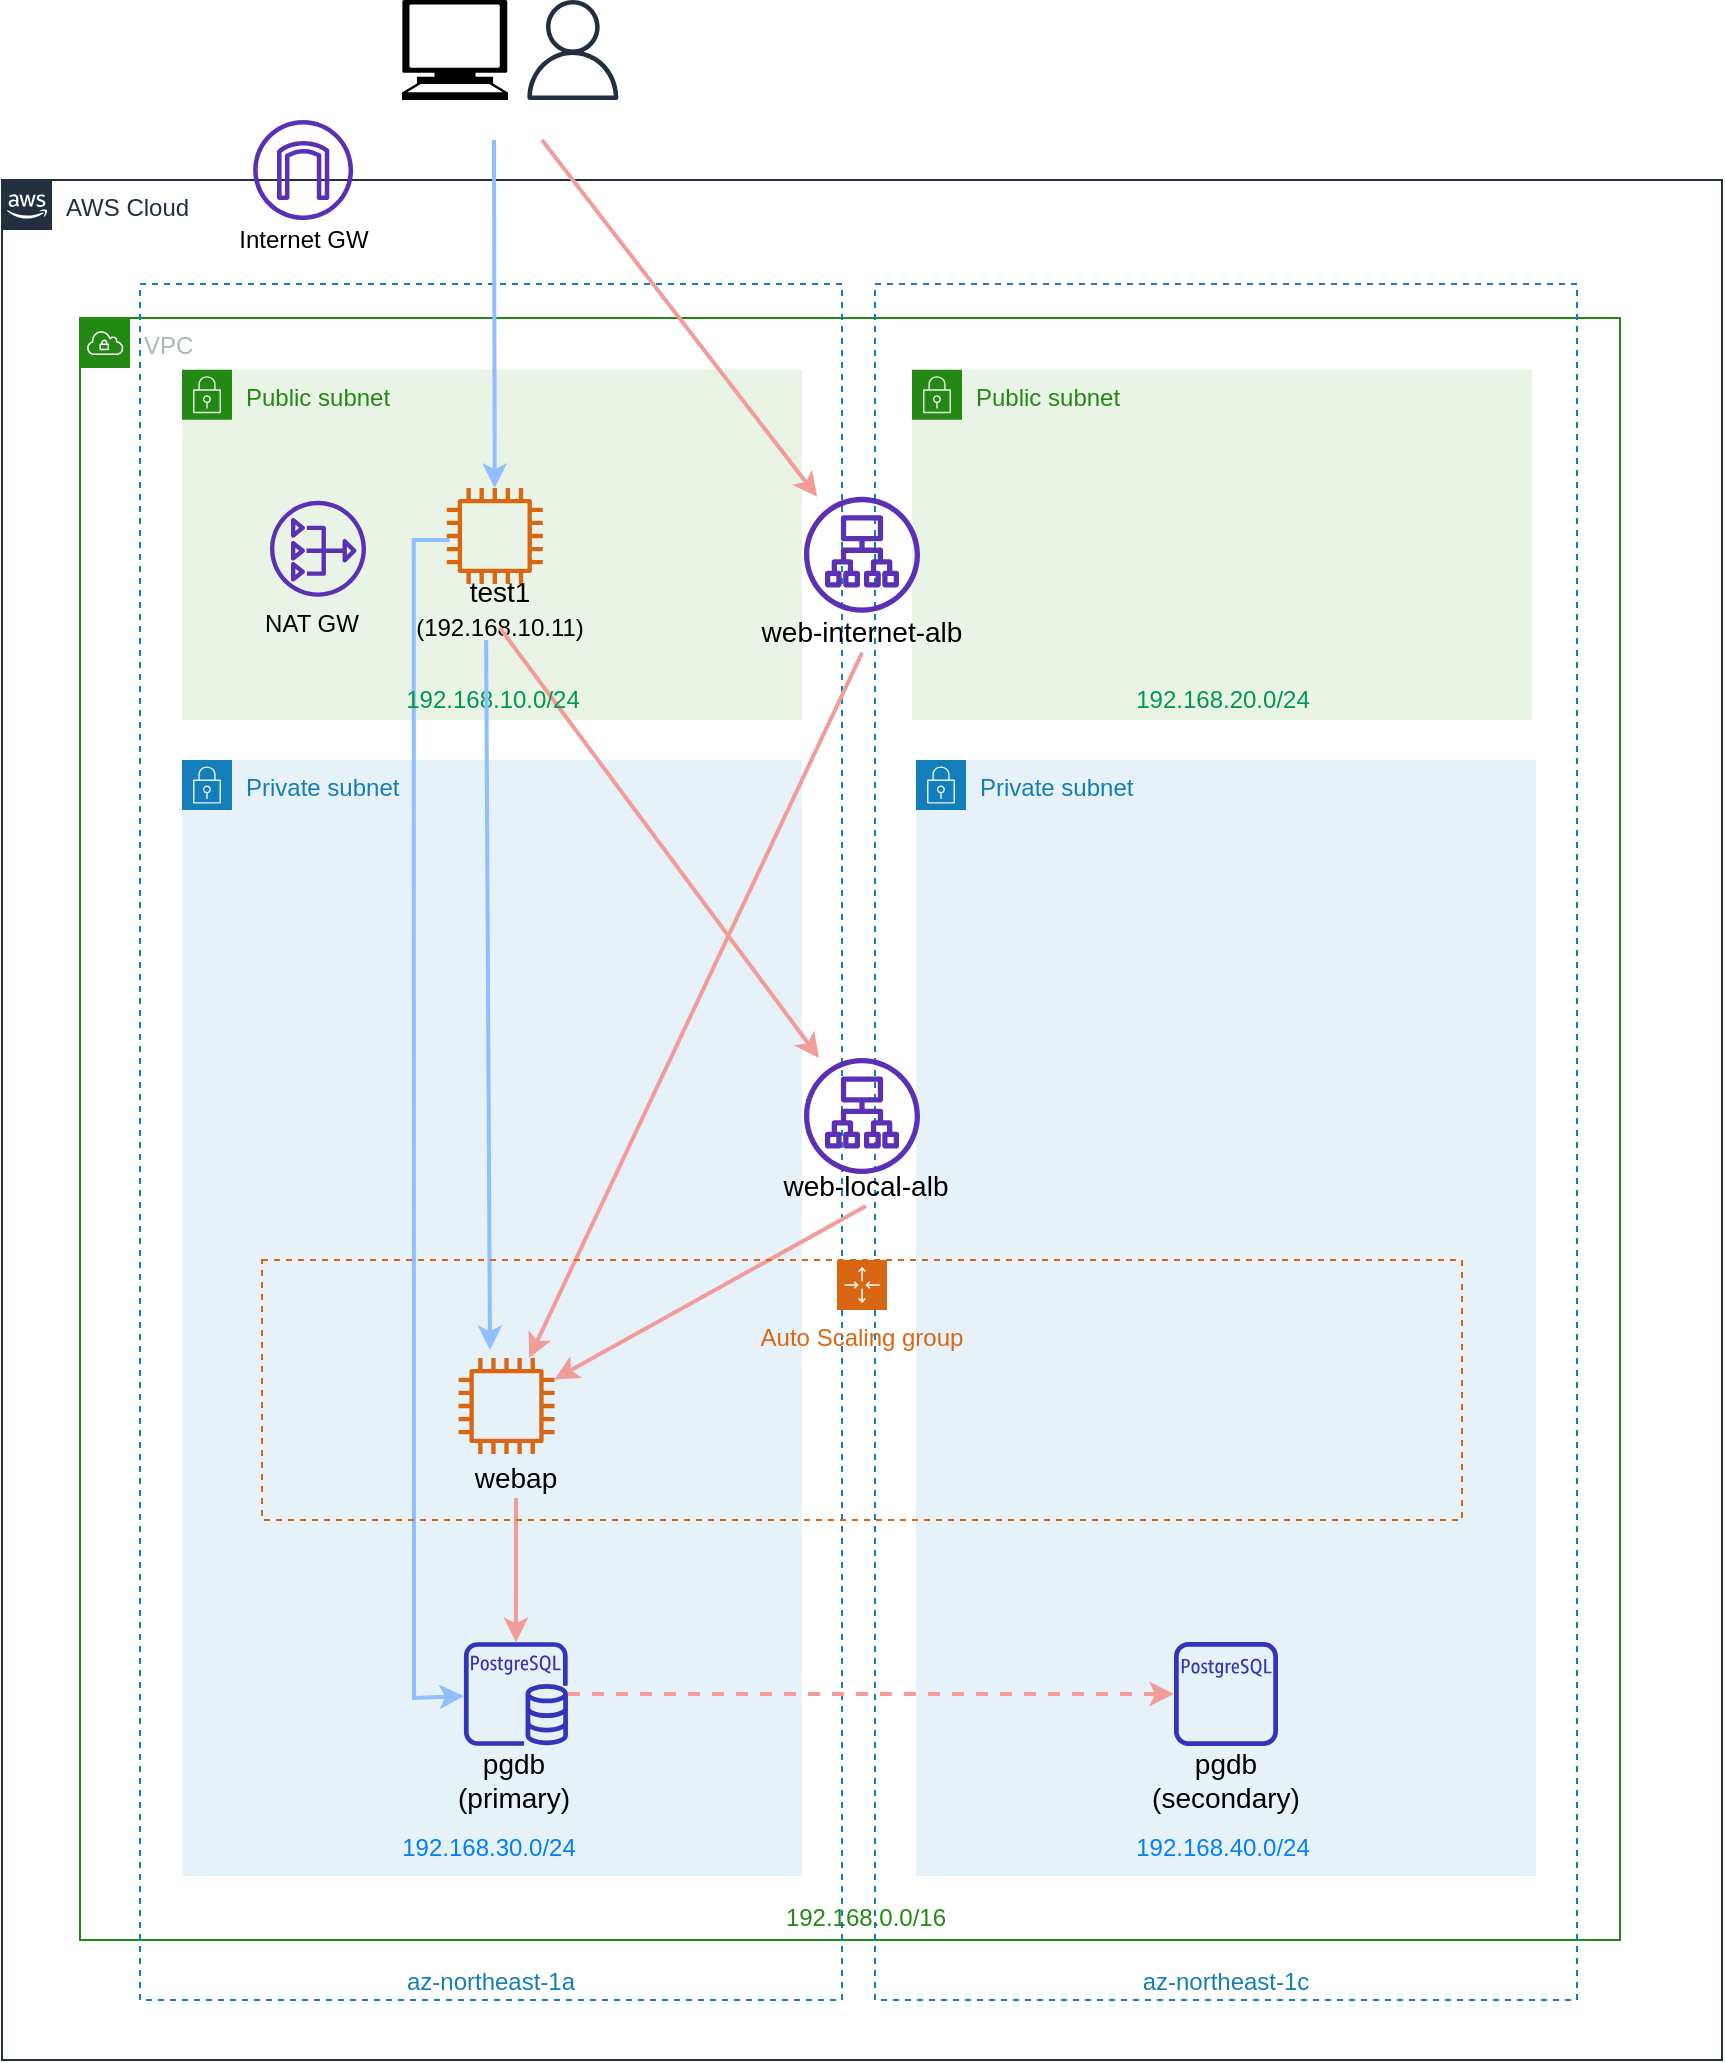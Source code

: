 <mxfile version="12.4.2" type="device" pages="3"><diagram id="54BqALLU7wodp8FNLnc1" name="AWS構成"><mxGraphModel dx="1422" dy="822" grid="1" gridSize="10" guides="1" tooltips="1" connect="1" arrows="1" fold="1" page="1" pageScale="1" pageWidth="827" pageHeight="1169" math="0" shadow="0"><root><mxCell id="0"/><mxCell id="1" parent="0"/><mxCell id="XWz4x8RmFDo-6VmKHoPU-6" value="Public subnet" style="points=[[0,0],[0.25,0],[0.5,0],[0.75,0],[1,0],[1,0.25],[1,0.5],[1,0.75],[1,1],[0.75,1],[0.5,1],[0.25,1],[0,1],[0,0.75],[0,0.5],[0,0.25]];outlineConnect=0;gradientColor=none;html=1;whiteSpace=wrap;fontSize=12;fontStyle=0;shape=mxgraph.aws4.group;grIcon=mxgraph.aws4.group_security_group;grStroke=0;strokeColor=#248814;fillColor=#E9F3E6;verticalAlign=top;align=left;spacingLeft=30;fontColor=#248814;dashed=0;" vertex="1" parent="1"><mxGeometry x="555" y="294.86" width="310" height="175.14" as="geometry"/></mxCell><mxCell id="EiOpMxR-uVtinpsSjzxG-1" value="AWS Cloud" style="points=[[0,0],[0.25,0],[0.5,0],[0.75,0],[1,0],[1,0.25],[1,0.5],[1,0.75],[1,1],[0.75,1],[0.5,1],[0.25,1],[0,1],[0,0.75],[0,0.5],[0,0.25]];outlineConnect=0;gradientColor=none;html=1;whiteSpace=wrap;fontSize=12;fontStyle=0;shape=mxgraph.aws4.group;grIcon=mxgraph.aws4.group_aws_cloud_alt;strokeColor=#232F3E;fillColor=none;verticalAlign=top;align=left;spacingLeft=30;fontColor=#232F3E;dashed=0;" parent="1" vertex="1"><mxGeometry x="100" y="200" width="860" height="940" as="geometry"/></mxCell><mxCell id="EiOpMxR-uVtinpsSjzxG-3" value="VPC" style="points=[[0,0],[0.25,0],[0.5,0],[0.75,0],[1,0],[1,0.25],[1,0.5],[1,0.75],[1,1],[0.75,1],[0.5,1],[0.25,1],[0,1],[0,0.75],[0,0.5],[0,0.25]];outlineConnect=0;gradientColor=none;html=1;whiteSpace=wrap;fontSize=12;fontStyle=0;shape=mxgraph.aws4.group;grIcon=mxgraph.aws4.group_vpc;strokeColor=#248814;fillColor=none;verticalAlign=top;align=left;spacingLeft=30;fontColor=#AAB7B8;dashed=0;" parent="1" vertex="1"><mxGeometry x="139" y="269" width="770" height="811" as="geometry"/></mxCell><mxCell id="LlpVSZ4aEj_mOv94WtYo-35" value="az-northeast-1a" style="fillColor=none;strokeColor=#147EBA;dashed=1;verticalAlign=bottom;fontStyle=0;fontColor=#147EBA;" parent="1" vertex="1"><mxGeometry x="169" y="252" width="351" height="858" as="geometry"/></mxCell><mxCell id="XWz4x8RmFDo-6VmKHoPU-1" value="Public subnet" style="points=[[0,0],[0.25,0],[0.5,0],[0.75,0],[1,0],[1,0.25],[1,0.5],[1,0.75],[1,1],[0.75,1],[0.5,1],[0.25,1],[0,1],[0,0.75],[0,0.5],[0,0.25]];outlineConnect=0;gradientColor=none;html=1;whiteSpace=wrap;fontSize=12;fontStyle=0;shape=mxgraph.aws4.group;grIcon=mxgraph.aws4.group_security_group;grStroke=0;strokeColor=#248814;fillColor=#E9F3E6;verticalAlign=top;align=left;spacingLeft=30;fontColor=#248814;dashed=0;" vertex="1" parent="1"><mxGeometry x="190" y="294.86" width="310" height="175.14" as="geometry"/></mxCell><mxCell id="SYQwcQnqlK3rg2wisozh-1" value="Private subnet" style="points=[[0,0],[0.25,0],[0.5,0],[0.75,0],[1,0],[1,0.25],[1,0.5],[1,0.75],[1,1],[0.75,1],[0.5,1],[0.25,1],[0,1],[0,0.75],[0,0.5],[0,0.25]];outlineConnect=0;gradientColor=none;html=1;whiteSpace=wrap;fontSize=12;fontStyle=0;shape=mxgraph.aws4.group;grIcon=mxgraph.aws4.group_security_group;grStroke=0;strokeColor=#147EBA;fillColor=#E6F2F8;verticalAlign=top;align=left;spacingLeft=30;fontColor=#147EBA;dashed=0;" parent="1" vertex="1"><mxGeometry x="190" y="490" width="310" height="558" as="geometry"/></mxCell><mxCell id="J_0N16CIMDYGKfGDAsq_-1" value="Private subnet" style="points=[[0,0],[0.25,0],[0.5,0],[0.75,0],[1,0],[1,0.25],[1,0.5],[1,0.75],[1,1],[0.75,1],[0.5,1],[0.25,1],[0,1],[0,0.75],[0,0.5],[0,0.25]];outlineConnect=0;gradientColor=none;html=1;whiteSpace=wrap;fontSize=12;fontStyle=0;shape=mxgraph.aws4.group;grIcon=mxgraph.aws4.group_security_group;grStroke=0;strokeColor=#147EBA;fillColor=#E6F2F8;verticalAlign=top;align=left;spacingLeft=30;fontColor=#147EBA;dashed=0;" vertex="1" parent="1"><mxGeometry x="557" y="490" width="310" height="558" as="geometry"/></mxCell><mxCell id="J_0N16CIMDYGKfGDAsq_-3" value="az-northeast-1c" style="fillColor=none;strokeColor=#147EBA;dashed=1;verticalAlign=bottom;fontStyle=0;fontColor=#147EBA;" vertex="1" parent="1"><mxGeometry x="536.5" y="252" width="351" height="858" as="geometry"/></mxCell><mxCell id="J_0N16CIMDYGKfGDAsq_-2" value="192.168.40.0/24" style="text;html=1;strokeColor=none;fillColor=none;align=center;verticalAlign=middle;whiteSpace=wrap;rounded=0;fontColor=#007FFF;" vertex="1" parent="1"><mxGeometry x="642.576" y="1023.655" width="134.851" height="20.345" as="geometry"/></mxCell><mxCell id="EiOpMxR-uVtinpsSjzxG-20" value="192.168.0.0/16" style="text;html=1;strokeColor=none;fillColor=none;align=center;verticalAlign=middle;whiteSpace=wrap;rounded=0;fontColor=#248814;" parent="1" vertex="1"><mxGeometry x="386.974" y="1058.779" width="290.051" height="21.224" as="geometry"/></mxCell><mxCell id="LlpVSZ4aEj_mOv94WtYo-43" value="" style="group" parent="1" vertex="1" connectable="0"><mxGeometry x="264.15" y="538" width="112" height="72" as="geometry"/></mxCell><mxCell id="LlpVSZ4aEj_mOv94WtYo-21" value="" style="group" parent="LlpVSZ4aEj_mOv94WtYo-43" vertex="1" connectable="0"><mxGeometry width="112" height="72" as="geometry"/></mxCell><mxCell id="LlpVSZ4aEj_mOv94WtYo-42" value="" style="group" parent="LlpVSZ4aEj_mOv94WtYo-21" vertex="1" connectable="0"><mxGeometry width="80" height="72" as="geometry"/></mxCell><mxCell id="LlpVSZ4aEj_mOv94WtYo-26" value="" style="group" parent="1" vertex="1" connectable="0"><mxGeometry x="305.87" y="789" width="112" height="89" as="geometry"/></mxCell><mxCell id="LlpVSZ4aEj_mOv94WtYo-27" value="" style="outlineConnect=0;fontColor=#232F3E;gradientColor=none;fillColor=#D86613;strokeColor=none;dashed=0;verticalLabelPosition=bottom;verticalAlign=top;align=center;html=1;fontSize=12;fontStyle=0;aspect=fixed;pointerEvents=1;shape=mxgraph.aws4.instance2;" parent="LlpVSZ4aEj_mOv94WtYo-26" vertex="1"><mxGeometry x="22.4" width="48" height="48" as="geometry"/></mxCell><mxCell id="LlpVSZ4aEj_mOv94WtYo-28" value="webap" style="text;html=1;strokeColor=none;fillColor=none;align=center;verticalAlign=middle;whiteSpace=wrap;rounded=0;fontSize=14;" parent="1" vertex="1"><mxGeometry x="301" y="839" width="112" height="20" as="geometry"/></mxCell><mxCell id="K87KRnUCHKKksTv24O63-8" value="192.168.30.0/24" style="text;html=1;strokeColor=none;fillColor=none;align=center;verticalAlign=middle;whiteSpace=wrap;rounded=0;fontColor=#007FFF;" parent="1" vertex="1"><mxGeometry x="275.576" y="1023.655" width="134.851" height="20.345" as="geometry"/></mxCell><mxCell id="K87KRnUCHKKksTv24O63-10" value="" style="group" parent="1" vertex="1" connectable="0"><mxGeometry x="300.0" y="354" width="112" height="72" as="geometry"/></mxCell><mxCell id="K87KRnUCHKKksTv24O63-11" value="" style="outlineConnect=0;fontColor=#232F3E;gradientColor=none;fillColor=#D86613;strokeColor=none;dashed=0;verticalLabelPosition=bottom;verticalAlign=top;align=center;html=1;fontSize=12;fontStyle=0;aspect=fixed;pointerEvents=1;shape=mxgraph.aws4.instance2;" parent="K87KRnUCHKKksTv24O63-10" vertex="1"><mxGeometry x="22.4" width="48" height="48" as="geometry"/></mxCell><mxCell id="K87KRnUCHKKksTv24O63-12" value="test1&lt;br&gt;&lt;font style=&quot;font-size: 12px&quot;&gt;(192.168.10.11)&lt;/font&gt;" style="text;html=1;strokeColor=none;fillColor=none;align=center;verticalAlign=middle;whiteSpace=wrap;rounded=0;fontSize=14;" parent="1" vertex="1"><mxGeometry x="293" y="404" width="112" height="20" as="geometry"/></mxCell><mxCell id="K87KRnUCHKKksTv24O63-21" value="" style="outlineConnect=0;fontColor=#232F3E;gradientColor=none;fillColor=#232F3E;strokeColor=none;dashed=0;verticalLabelPosition=bottom;verticalAlign=top;align=center;html=1;fontSize=12;fontStyle=0;aspect=fixed;pointerEvents=1;shape=mxgraph.aws4.user;" parent="1" vertex="1"><mxGeometry x="360.43" y="110" width="50" height="50" as="geometry"/></mxCell><mxCell id="SYQwcQnqlK3rg2wisozh-2" value="" style="outlineConnect=0;fontColor=#232F3E;gradientColor=none;fillColor=#5A30B5;strokeColor=none;dashed=0;verticalLabelPosition=bottom;verticalAlign=top;align=center;html=1;fontSize=12;fontStyle=0;aspect=fixed;pointerEvents=1;shape=mxgraph.aws4.nat_gateway;" parent="1" vertex="1"><mxGeometry x="234" y="360.43" width="48" height="48" as="geometry"/></mxCell><mxCell id="SYQwcQnqlK3rg2wisozh-3" value="NAT GW" style="text;html=1;strokeColor=none;fillColor=none;align=center;verticalAlign=middle;whiteSpace=wrap;rounded=0;" parent="1" vertex="1"><mxGeometry x="215" y="412.43" width="80" height="20" as="geometry"/></mxCell><mxCell id="SYQwcQnqlK3rg2wisozh-4" value="" style="outlineConnect=0;fontColor=#232F3E;gradientColor=none;fillColor=#5A30B5;strokeColor=none;dashed=0;verticalLabelPosition=bottom;verticalAlign=top;align=center;fontSize=12;fontStyle=0;aspect=fixed;pointerEvents=1;shape=mxgraph.aws4.internet_gateway;" parent="1" vertex="1"><mxGeometry x="225.58" y="170" width="50" height="50" as="geometry"/></mxCell><mxCell id="J_0N16CIMDYGKfGDAsq_-4" value="Internet GW" style="text;html=1;strokeColor=none;fillColor=none;align=center;verticalAlign=middle;whiteSpace=wrap;rounded=0;" vertex="1" parent="1"><mxGeometry x="210.58" y="220" width="80" height="20" as="geometry"/></mxCell><mxCell id="J_0N16CIMDYGKfGDAsq_-5" value="" style="outlineConnect=0;fontColor=#232F3E;gradientColor=none;fillColor=#5A30B5;strokeColor=none;dashed=0;verticalLabelPosition=bottom;verticalAlign=top;align=center;html=1;fontSize=12;fontStyle=0;aspect=fixed;pointerEvents=1;shape=mxgraph.aws4.application_load_balancer;" vertex="1" parent="1"><mxGeometry x="501" y="639" width="58" height="58" as="geometry"/></mxCell><mxCell id="J_0N16CIMDYGKfGDAsq_-6" value="web-local-alb" style="text;html=1;strokeColor=none;fillColor=none;align=center;verticalAlign=middle;whiteSpace=wrap;rounded=0;strokeWidth=2;fontSize=14;" vertex="1" parent="1"><mxGeometry x="476" y="693" width="112" height="20" as="geometry"/></mxCell><mxCell id="J_0N16CIMDYGKfGDAsq_-7" value="" style="outlineConnect=0;fontColor=#232F3E;gradientColor=none;fillColor=#3334B9;strokeColor=none;dashed=0;verticalLabelPosition=bottom;verticalAlign=top;align=center;html=1;fontSize=12;fontStyle=0;aspect=fixed;pointerEvents=1;shape=mxgraph.aws4.rds_postgresql_instance;" vertex="1" parent="1"><mxGeometry x="330.97" y="931" width="52" height="52" as="geometry"/></mxCell><mxCell id="J_0N16CIMDYGKfGDAsq_-8" value="pgdb&lt;br&gt;(primary)" style="text;html=1;strokeColor=none;fillColor=none;align=center;verticalAlign=middle;whiteSpace=wrap;rounded=0;fontSize=14;" vertex="1" parent="1"><mxGeometry x="300" y="990" width="112" height="20" as="geometry"/></mxCell><mxCell id="J_0N16CIMDYGKfGDAsq_-9" value="" style="outlineConnect=0;fontColor=#232F3E;gradientColor=none;fillColor=#3334B9;strokeColor=none;dashed=0;verticalLabelPosition=bottom;verticalAlign=top;align=center;html=1;fontSize=12;fontStyle=0;aspect=fixed;pointerEvents=1;shape=mxgraph.aws4.rds_postgresql_instance_alt;" vertex="1" parent="1"><mxGeometry x="686" y="931" width="52" height="52" as="geometry"/></mxCell><mxCell id="J_0N16CIMDYGKfGDAsq_-10" value="pgdb&lt;br style=&quot;font-size: 14px;&quot;&gt;(secondary)" style="text;html=1;strokeColor=none;fillColor=none;align=center;verticalAlign=middle;whiteSpace=wrap;rounded=0;fontSize=14;" vertex="1" parent="1"><mxGeometry x="656" y="990" width="112" height="20" as="geometry"/></mxCell><mxCell id="J_0N16CIMDYGKfGDAsq_-11" value="" style="endArrow=classic;html=1;strokeWidth=2;strokeColor=#90BEFF;" edge="1" parent="1" target="K87KRnUCHKKksTv24O63-11"><mxGeometry width="50" height="50" relative="1" as="geometry"><mxPoint x="346" y="180" as="sourcePoint"/><mxPoint x="376.15" y="205" as="targetPoint"/></mxGeometry></mxCell><mxCell id="J_0N16CIMDYGKfGDAsq_-12" value="" style="endArrow=classic;html=1;strokeWidth=2;strokeColor=#F19C99;exitX=0.5;exitY=1;exitDx=0;exitDy=0;" edge="1" parent="1" source="K87KRnUCHKKksTv24O63-12" target="J_0N16CIMDYGKfGDAsq_-5"><mxGeometry width="50" height="50" relative="1" as="geometry"><mxPoint x="355.112" y="337.959" as="sourcePoint"/><mxPoint x="356.292" y="601" as="targetPoint"/></mxGeometry></mxCell><mxCell id="J_0N16CIMDYGKfGDAsq_-13" value="" style="endArrow=classic;html=1;strokeWidth=2;strokeColor=#F19C99;exitX=0.5;exitY=1;exitDx=0;exitDy=0;" edge="1" parent="1" source="J_0N16CIMDYGKfGDAsq_-6" target="LlpVSZ4aEj_mOv94WtYo-27"><mxGeometry width="50" height="50" relative="1" as="geometry"><mxPoint x="362" y="673" as="sourcePoint"/><mxPoint x="511" y="721.551" as="targetPoint"/></mxGeometry></mxCell><mxCell id="J_0N16CIMDYGKfGDAsq_-14" value="" style="endArrow=classic;html=1;strokeWidth=2;strokeColor=#F19C99;exitX=0.5;exitY=1;exitDx=0;exitDy=0;" edge="1" parent="1" source="LlpVSZ4aEj_mOv94WtYo-28" target="J_0N16CIMDYGKfGDAsq_-7"><mxGeometry width="50" height="50" relative="1" as="geometry"><mxPoint x="542" y="734" as="sourcePoint"/><mxPoint x="386.27" y="811.116" as="targetPoint"/></mxGeometry></mxCell><mxCell id="J_0N16CIMDYGKfGDAsq_-15" value="" style="endArrow=classic;html=1;strokeWidth=2;strokeColor=#F19C99;dashed=1;" edge="1" parent="1" source="J_0N16CIMDYGKfGDAsq_-7" target="J_0N16CIMDYGKfGDAsq_-9"><mxGeometry width="50" height="50" relative="1" as="geometry"><mxPoint x="366" y="876" as="sourcePoint"/><mxPoint x="366.693" y="941" as="targetPoint"/></mxGeometry></mxCell><mxCell id="XWz4x8RmFDo-6VmKHoPU-2" value="" style="outlineConnect=0;fontColor=#232F3E;gradientColor=none;fillColor=#5A30B5;strokeColor=none;dashed=0;verticalLabelPosition=bottom;verticalAlign=top;align=center;html=1;fontSize=12;fontStyle=0;aspect=fixed;pointerEvents=1;shape=mxgraph.aws4.application_load_balancer;" vertex="1" parent="1"><mxGeometry x="501" y="358.43" width="58" height="58" as="geometry"/></mxCell><mxCell id="XWz4x8RmFDo-6VmKHoPU-4" value="web-internet-alb" style="text;html=1;strokeColor=none;fillColor=none;align=center;verticalAlign=middle;whiteSpace=wrap;rounded=0;strokeWidth=2;fontSize=14;" vertex="1" parent="1"><mxGeometry x="474" y="416.43" width="112" height="20" as="geometry"/></mxCell><mxCell id="XWz4x8RmFDo-6VmKHoPU-5" value="" style="endArrow=classic;html=1;strokeWidth=2;strokeColor=#F19C99;exitX=0.5;exitY=1;exitDx=0;exitDy=0;" edge="1" parent="1" source="XWz4x8RmFDo-6VmKHoPU-4" target="LlpVSZ4aEj_mOv94WtYo-27"><mxGeometry width="50" height="50" relative="1" as="geometry"><mxPoint x="359" y="615" as="sourcePoint"/><mxPoint x="511" y="667.906" as="targetPoint"/></mxGeometry></mxCell><mxCell id="XWz4x8RmFDo-6VmKHoPU-9" value="" style="shape=mxgraph.signs.tech.computer;html=1;fillColor=#000000;strokeColor=none;verticalLabelPosition=bottom;verticalAlign=top;align=center;fontSize=14;" vertex="1" parent="1"><mxGeometry x="300" y="110" width="53" height="50" as="geometry"/></mxCell><mxCell id="XWz4x8RmFDo-6VmKHoPU-11" value="" style="endArrow=classic;html=1;strokeWidth=2;strokeColor=#F19C99;" edge="1" parent="1" target="XWz4x8RmFDo-6VmKHoPU-2"><mxGeometry width="50" height="50" relative="1" as="geometry"><mxPoint x="370" y="180" as="sourcePoint"/><mxPoint x="279.997" y="502.57" as="targetPoint"/></mxGeometry></mxCell><mxCell id="XWz4x8RmFDo-6VmKHoPU-13" value="" style="endArrow=classic;html=1;strokeWidth=2;strokeColor=#90BEFF;rounded=0;" edge="1" parent="1" target="J_0N16CIMDYGKfGDAsq_-7"><mxGeometry width="50" height="50" relative="1" as="geometry"><mxPoint x="323.87" y="380" as="sourcePoint"/><mxPoint x="323.74" y="920" as="targetPoint"/><Array as="points"><mxPoint x="305.87" y="380"/><mxPoint x="306" y="959"/></Array></mxGeometry></mxCell><mxCell id="XWz4x8RmFDo-6VmKHoPU-14" value="192.168.10.0/24" style="text;html=1;strokeColor=none;fillColor=none;align=center;verticalAlign=middle;whiteSpace=wrap;rounded=0;fontColor=#00994D;" vertex="1" parent="1"><mxGeometry x="277.576" y="449.655" width="134.851" height="20.345" as="geometry"/></mxCell><mxCell id="XWz4x8RmFDo-6VmKHoPU-15" value="192.168.20.0/24" style="text;html=1;strokeColor=none;fillColor=none;align=center;verticalAlign=middle;whiteSpace=wrap;rounded=0;fontColor=#00994D;" vertex="1" parent="1"><mxGeometry x="642.576" y="449.655" width="134.851" height="20.345" as="geometry"/></mxCell><mxCell id="XWz4x8RmFDo-6VmKHoPU-12" value="" style="endArrow=classic;html=1;strokeWidth=2;strokeColor=#90BEFF;exitX=0.438;exitY=1.3;exitDx=0;exitDy=0;exitPerimeter=0;" edge="1" parent="1" source="K87KRnUCHKKksTv24O63-12"><mxGeometry width="50" height="50" relative="1" as="geometry"><mxPoint x="344" y="605" as="sourcePoint"/><mxPoint x="344" y="785" as="targetPoint"/></mxGeometry></mxCell><mxCell id="XWz4x8RmFDo-6VmKHoPU-21" value="Auto Scaling group" style="points=[[0,0],[0.25,0],[0.5,0],[0.75,0],[1,0],[1,0.25],[1,0.5],[1,0.75],[1,1],[0.75,1],[0.5,1],[0.25,1],[0,1],[0,0.75],[0,0.5],[0,0.25]];outlineConnect=0;gradientColor=none;html=1;whiteSpace=wrap;fontSize=12;fontStyle=0;shape=mxgraph.aws4.groupCenter;grIcon=mxgraph.aws4.group_auto_scaling_group;grStroke=1;strokeColor=#D86613;fillColor=none;verticalAlign=top;align=center;fontColor=#D86613;dashed=1;spacingTop=25;" vertex="1" parent="1"><mxGeometry x="230" y="740" width="600" height="130" as="geometry"/></mxCell><mxCell id="LlpVSZ4aEj_mOv94WtYo-30" value="名称未設定レイヤ" parent="0"/><mxCell id="LlpVSZ4aEj_mOv94WtYo-31" value="名称未設定レイヤ" parent="0"/></root></mxGraphModel></diagram><diagram id="aa82xy4zvTiT6tfLS24M" name="ページ2"><mxGraphModel dx="1185" dy="685" grid="1" gridSize="10" guides="1" tooltips="1" connect="1" arrows="1" fold="1" page="1" pageScale="1" pageWidth="827" pageHeight="1169" math="0" shadow="0"><root><mxCell id="it0FcovTMouBPXoEEMqs-0"/><mxCell id="it0FcovTMouBPXoEEMqs-1" parent="it0FcovTMouBPXoEEMqs-0"/><mxCell id="it0FcovTMouBPXoEEMqs-2" value="" style="rounded=1;whiteSpace=wrap;html=1;align=left;fillColor=none;strokeColor=#EA6B66;strokeWidth=3;" vertex="1" parent="it0FcovTMouBPXoEEMqs-1"><mxGeometry x="351" y="140" width="450" height="350" as="geometry"/></mxCell><mxCell id="it0FcovTMouBPXoEEMqs-3" value="" style="rounded=1;whiteSpace=wrap;html=1;align=left;fillColor=none;strokeColor=#7EA6E0;strokeWidth=3;" vertex="1" parent="it0FcovTMouBPXoEEMqs-1"><mxGeometry x="861" y="140" width="220" height="200" as="geometry"/></mxCell><mxCell id="it0FcovTMouBPXoEEMqs-4" value="&lt;b&gt;&amp;nbsp; &amp;nbsp; Apache httpd 2.4.6&lt;/b&gt;" style="rounded=1;whiteSpace=wrap;html=1;align=left;verticalAlign=top;fillColor=#e1d5e7;strokeColor=#9673a6;" vertex="1" parent="it0FcovTMouBPXoEEMqs-1"><mxGeometry x="371" y="180" width="150" height="120" as="geometry"/></mxCell><mxCell id="it0FcovTMouBPXoEEMqs-5" value="&lt;b&gt;&amp;nbsp; &amp;nbsp; Tomcat 9.0.30&lt;/b&gt;" style="rounded=1;whiteSpace=wrap;html=1;align=left;verticalAlign=top;fillColor=#fff2cc;strokeColor=#d6b656;" vertex="1" parent="it0FcovTMouBPXoEEMqs-1"><mxGeometry x="601" y="180" width="170" height="120" as="geometry"/></mxCell><mxCell id="it0FcovTMouBPXoEEMqs-6" value="&lt;b&gt;&lt;br&gt;&amp;nbsp; &amp;nbsp; PostgreSQL 12&lt;/b&gt;" style="rounded=1;whiteSpace=wrap;html=1;fillColor=#dae8fc;strokeColor=#6c8ebf;align=left;verticalAlign=top;" vertex="1" parent="it0FcovTMouBPXoEEMqs-1"><mxGeometry x="885" y="160" width="172" height="160" as="geometry"/></mxCell><mxCell id="it0FcovTMouBPXoEEMqs-7" value="&lt;span style=&quot;font-size: 10px&quot;&gt;アプリケーション&lt;br&gt;terasoluna-tourreservation-web.war&lt;br&gt;&lt;/span&gt;" style="rounded=0;whiteSpace=wrap;html=1;strokeColor=#b85450;strokeWidth=1;fillColor=#f8cecc;align=left;" vertex="1" parent="it0FcovTMouBPXoEEMqs-1"><mxGeometry x="640" y="213" width="120" height="70" as="geometry"/></mxCell><mxCell id="it0FcovTMouBPXoEEMqs-8" value="データベース&lt;br style=&quot;font-size: 10px;&quot;&gt;DB名&amp;nbsp; ：tourreserve&lt;br style=&quot;font-size: 10px;&quot;&gt;ユーザ：appuser&lt;br style=&quot;font-size: 10px;&quot;&gt;PW&amp;nbsp; &amp;nbsp; &amp;nbsp;：Password" style="rounded=0;whiteSpace=wrap;html=1;strokeColor=#10739e;strokeWidth=1;fillColor=#b1ddf0;align=left;fontSize=10;" vertex="1" parent="it0FcovTMouBPXoEEMqs-1"><mxGeometry x="921.21" y="210" width="126.41" height="80" as="geometry"/></mxCell><mxCell id="it0FcovTMouBPXoEEMqs-9" value="" style="ellipse;whiteSpace=wrap;html=1;strokeColor=#808080;strokeWidth=1;fillColor=#ffffff;align=left;" vertex="1" parent="it0FcovTMouBPXoEEMqs-1"><mxGeometry x="367" y="233" width="10" height="10" as="geometry"/></mxCell><mxCell id="it0FcovTMouBPXoEEMqs-10" value="" style="ellipse;whiteSpace=wrap;html=1;strokeColor=#808080;strokeWidth=1;fillColor=#ffffff;align=left;" vertex="1" parent="it0FcovTMouBPXoEEMqs-1"><mxGeometry x="597" y="233" width="10" height="10" as="geometry"/></mxCell><mxCell id="it0FcovTMouBPXoEEMqs-11" value="" style="ellipse;whiteSpace=wrap;html=1;strokeColor=#808080;strokeWidth=1;fillColor=#ffffff;align=left;" vertex="1" parent="it0FcovTMouBPXoEEMqs-1"><mxGeometry x="881" y="233" width="10" height="10" as="geometry"/></mxCell><mxCell id="it0FcovTMouBPXoEEMqs-12" value="" style="endArrow=classic;html=1;strokeColor=#808080;" edge="1" parent="it0FcovTMouBPXoEEMqs-1"><mxGeometry width="50" height="50" relative="1" as="geometry"><mxPoint x="281" y="238" as="sourcePoint"/><mxPoint x="371" y="238" as="targetPoint"/></mxGeometry></mxCell><mxCell id="it0FcovTMouBPXoEEMqs-13" value="" style="endArrow=classic;html=1;entryX=0;entryY=0.5;entryDx=0;entryDy=0;strokeColor=#808080;exitX=1;exitY=0.5;exitDx=0;exitDy=0;" edge="1" parent="it0FcovTMouBPXoEEMqs-1"><mxGeometry width="50" height="50" relative="1" as="geometry"><mxPoint x="521" y="238" as="sourcePoint"/><mxPoint x="601" y="238" as="targetPoint"/></mxGeometry></mxCell><mxCell id="it0FcovTMouBPXoEEMqs-14" value="" style="endArrow=classic;html=1;entryX=0;entryY=0.5;entryDx=0;entryDy=0;strokeColor=#808080;" edge="1" parent="it0FcovTMouBPXoEEMqs-1"><mxGeometry width="50" height="50" relative="1" as="geometry"><mxPoint x="761" y="238" as="sourcePoint"/><mxPoint x="885" y="238" as="targetPoint"/></mxGeometry></mxCell><mxCell id="it0FcovTMouBPXoEEMqs-15" value=":80" style="text;html=1;strokeColor=none;fillColor=none;align=center;verticalAlign=middle;whiteSpace=wrap;rounded=0;" vertex="1" parent="it0FcovTMouBPXoEEMqs-1"><mxGeometry x="367" y="238" width="30" height="20" as="geometry"/></mxCell><mxCell id="it0FcovTMouBPXoEEMqs-16" value="&lt;b&gt;Web/APサーバ&lt;/b&gt;" style="text;html=1;strokeColor=none;fillColor=none;align=left;verticalAlign=middle;whiteSpace=wrap;rounded=0;" vertex="1" parent="it0FcovTMouBPXoEEMqs-1"><mxGeometry x="331" y="100" width="180" height="40" as="geometry"/></mxCell><mxCell id="it0FcovTMouBPXoEEMqs-17" value="① http://xxxxxxxxxxxxxxx/&lt;span style=&quot;white-space: nowrap ; font-size: 12px&quot;&gt;terasoluna-tourreservation-web/&lt;br style=&quot;font-size: 12px&quot;&gt;&lt;br style=&quot;font-size: 12px&quot;&gt;② ajp://localhost:8009/&lt;/span&gt;&lt;span style=&quot;white-space: nowrap ; font-size: 12px&quot;&gt;terasoluna-tourreservation-web/&lt;br style=&quot;font-size: 12px&quot;&gt;&lt;br style=&quot;font-size: 12px&quot;&gt;&lt;/span&gt;&lt;span style=&quot;white-space: nowrap ; font-size: 12px&quot;&gt;③&amp;nbsp;&lt;/span&gt;&lt;span style=&quot;white-space: nowrap ; font-size: 12px&quot;&gt;jdbc:postgresql://xxxxxxxx/tourreserve&lt;/span&gt;&lt;span style=&quot;white-space: nowrap ; font-size: 12px&quot;&gt;&amp;nbsp; &amp;nbsp; &amp;nbsp;&lt;br style=&quot;font-size: 12px&quot;&gt;&lt;/span&gt;" style="text;html=1;strokeColor=none;fillColor=none;align=left;verticalAlign=middle;whiteSpace=wrap;rounded=0;spacing=2;fontSize=12;" vertex="1" parent="it0FcovTMouBPXoEEMqs-1"><mxGeometry x="821" y="360" width="350" height="100" as="geometry"/></mxCell><mxCell id="it0FcovTMouBPXoEEMqs-18" value=":8009" style="text;html=1;strokeColor=none;fillColor=none;align=center;verticalAlign=middle;whiteSpace=wrap;rounded=0;" vertex="1" parent="it0FcovTMouBPXoEEMqs-1"><mxGeometry x="604" y="238" width="30" height="20" as="geometry"/></mxCell><mxCell id="it0FcovTMouBPXoEEMqs-19" value=":5432" style="text;html=1;strokeColor=none;fillColor=none;align=center;verticalAlign=middle;whiteSpace=wrap;rounded=0;" vertex="1" parent="it0FcovTMouBPXoEEMqs-1"><mxGeometry x="888" y="238" width="30" height="20" as="geometry"/></mxCell><mxCell id="it0FcovTMouBPXoEEMqs-20" value="②" style="text;html=1;strokeColor=none;fillColor=none;align=center;verticalAlign=middle;whiteSpace=wrap;rounded=0;" vertex="1" parent="it0FcovTMouBPXoEEMqs-1"><mxGeometry x="301" y="218" width="30" height="20" as="geometry"/></mxCell><mxCell id="it0FcovTMouBPXoEEMqs-21" value="③" style="text;html=1;strokeColor=none;fillColor=none;align=center;verticalAlign=middle;whiteSpace=wrap;rounded=0;" vertex="1" parent="it0FcovTMouBPXoEEMqs-1"><mxGeometry x="531" y="218" width="30" height="20" as="geometry"/></mxCell><mxCell id="it0FcovTMouBPXoEEMqs-22" value="④" style="text;html=1;strokeColor=none;fillColor=none;align=center;verticalAlign=middle;whiteSpace=wrap;rounded=0;" vertex="1" parent="it0FcovTMouBPXoEEMqs-1"><mxGeometry x="801" y="218" width="30" height="20" as="geometry"/></mxCell><mxCell id="it0FcovTMouBPXoEEMqs-23" value="&lt;b&gt;DBサーバ&lt;/b&gt;" style="text;html=1;strokeColor=none;fillColor=none;align=left;verticalAlign=middle;whiteSpace=wrap;rounded=0;" vertex="1" parent="it0FcovTMouBPXoEEMqs-1"><mxGeometry x="861" y="100" width="220" height="40" as="geometry"/></mxCell><mxCell id="it0FcovTMouBPXoEEMqs-24" value="リバースプロキシ設定&lt;span style=&quot;white-space: nowrap&quot;&gt;&lt;br&gt;② ⇒ ③&lt;br&gt;&lt;/span&gt;" style="rounded=1;whiteSpace=wrap;html=1;strokeColor=#9673a6;strokeWidth=1;fillColor=#e1d5e7;fontSize=10;align=left;verticalAlign=middle;arcSize=0;" vertex="1" parent="it0FcovTMouBPXoEEMqs-1"><mxGeometry x="401" y="225.5" width="110" height="45" as="geometry"/></mxCell><mxCell id="it0FcovTMouBPXoEEMqs-25" value="&lt;b&gt;&amp;nbsp; &amp;nbsp; Maven 3.6.3&lt;/b&gt;" style="rounded=1;whiteSpace=wrap;html=1;align=left;verticalAlign=top;fillColor=#ffe6cc;strokeColor=#d79b00;" vertex="1" parent="it0FcovTMouBPXoEEMqs-1"><mxGeometry x="601" y="314" width="170" height="100" as="geometry"/></mxCell><mxCell id="it0FcovTMouBPXoEEMqs-26" value="&lt;span style=&quot;font-size: 10px&quot;&gt;アプリケーション作成&lt;br&gt;terasoluna-tourreservation-web.war&lt;br&gt;&lt;/span&gt;" style="rounded=0;whiteSpace=wrap;html=1;strokeColor=#b85450;strokeWidth=1;fillColor=#f8cecc;align=left;" vertex="1" parent="it0FcovTMouBPXoEEMqs-1"><mxGeometry x="634" y="344" width="120" height="51.5" as="geometry"/></mxCell><mxCell id="it0FcovTMouBPXoEEMqs-27" value="" style="html=1;shadow=0;dashed=0;align=center;verticalAlign=middle;shape=mxgraph.arrows2.jumpInArrow;dy=5.56;dx=20.2;arrowHead=41.76;strokeColor=#808080;strokeWidth=1;fillColor=#ffffff;fontSize=11;flipH=1;rotation=50;" vertex="1" parent="it0FcovTMouBPXoEEMqs-1"><mxGeometry x="718.84" y="278.99" width="70" height="70" as="geometry"/></mxCell><mxCell id="it0FcovTMouBPXoEEMqs-28" value="&lt;b&gt;&amp;nbsp; &amp;nbsp; Java（OpenJDK 11）&lt;/b&gt;" style="rounded=1;whiteSpace=wrap;html=1;align=left;verticalAlign=top;fillColor=#fad7ac;strokeColor=#b46504;" vertex="1" parent="it0FcovTMouBPXoEEMqs-1"><mxGeometry x="601" y="430" width="170" height="30" as="geometry"/></mxCell><mxCell id="iJ2OBXx2SZIo9Aw1O5s--2" value="&lt;b&gt;内部ELB&lt;/b&gt;" style="rounded=1;whiteSpace=wrap;html=1;align=left;verticalAlign=top;fillColor=#d5e8d4;strokeColor=#82b366;" vertex="1" parent="it0FcovTMouBPXoEEMqs-1"><mxGeometry x="197" y="200" width="100" height="70" as="geometry"/></mxCell><mxCell id="iJ2OBXx2SZIo9Aw1O5s--3" value="&lt;b&gt;jemeter端末&lt;/b&gt;" style="rounded=1;whiteSpace=wrap;html=1;align=left;verticalAlign=top;fillColor=#f5f5f5;strokeColor=#666666;fontColor=#333333;" vertex="1" parent="it0FcovTMouBPXoEEMqs-1"><mxGeometry x="40" y="200" width="100" height="70" as="geometry"/></mxCell><mxCell id="iJ2OBXx2SZIo9Aw1O5s--4" value="" style="endArrow=classic;html=1;strokeColor=#808080;exitX=1;exitY=0.5;exitDx=0;exitDy=0;" edge="1" parent="it0FcovTMouBPXoEEMqs-1" source="iJ2OBXx2SZIo9Aw1O5s--3"><mxGeometry width="50" height="50" relative="1" as="geometry"><mxPoint x="291" y="248" as="sourcePoint"/><mxPoint x="190" y="235" as="targetPoint"/></mxGeometry></mxCell><mxCell id="iJ2OBXx2SZIo9Aw1O5s--5" value=":80" style="text;html=1;strokeColor=none;fillColor=none;align=center;verticalAlign=middle;whiteSpace=wrap;rounded=0;" vertex="1" parent="it0FcovTMouBPXoEEMqs-1"><mxGeometry x="197" y="238" width="30" height="20" as="geometry"/></mxCell><mxCell id="iJ2OBXx2SZIo9Aw1O5s--6" value="" style="ellipse;whiteSpace=wrap;html=1;strokeColor=#808080;strokeWidth=1;fillColor=#ffffff;align=left;" vertex="1" parent="it0FcovTMouBPXoEEMqs-1"><mxGeometry x="192" y="230" width="10" height="10" as="geometry"/></mxCell><mxCell id="iJ2OBXx2SZIo9Aw1O5s--7" value="①" style="text;html=1;strokeColor=none;fillColor=none;align=center;verticalAlign=middle;whiteSpace=wrap;rounded=0;" vertex="1" parent="it0FcovTMouBPXoEEMqs-1"><mxGeometry x="140" y="218" width="30" height="20" as="geometry"/></mxCell></root></mxGraphModel></diagram><diagram id="PE_nHoGQGisksCiPOi16" name="ページ3"><mxGraphModel dx="1422" dy="822" grid="1" gridSize="10" guides="1" tooltips="1" connect="1" arrows="1" fold="1" page="1" pageScale="1" pageWidth="827" pageHeight="1169" math="0" shadow="0"><root><mxCell id="fwLJ6Nm3hjySyVeM5v-k-0"/><mxCell id="fwLJ6Nm3hjySyVeM5v-k-1" parent="fwLJ6Nm3hjySyVeM5v-k-0"/><mxCell id="fwLJ6Nm3hjySyVeM5v-k-2" value="site.yml" style="rounded=0;whiteSpace=wrap;html=1;strokeColor=#6c8ebf;fillColor=#dae8fc;" vertex="1" parent="fwLJ6Nm3hjySyVeM5v-k-1"><mxGeometry x="90" y="70" width="80" height="40" as="geometry"/></mxCell><mxCell id="fwLJ6Nm3hjySyVeM5v-k-3" value="webap.yml" style="rounded=0;whiteSpace=wrap;html=1;strokeColor=#6c8ebf;fillColor=#dae8fc;" vertex="1" parent="fwLJ6Nm3hjySyVeM5v-k-1"><mxGeometry x="300" y="70" width="80" height="40" as="geometry"/></mxCell><mxCell id="fwLJ6Nm3hjySyVeM5v-k-4" value="&lt;div&gt;db.yml&lt;/div&gt;" style="rounded=0;whiteSpace=wrap;html=1;strokeColor=#6c8ebf;fillColor=#dae8fc;" vertex="1" parent="fwLJ6Nm3hjySyVeM5v-k-1"><mxGeometry x="300" y="372" width="80" height="40" as="geometry"/></mxCell><mxCell id="fwLJ6Nm3hjySyVeM5v-k-5" value="&lt;div&gt;common&lt;/div&gt;&lt;div&gt;role&lt;br&gt;&lt;/div&gt;" style="rounded=0;whiteSpace=wrap;html=1;strokeColor=#6c8ebf;fillColor=#dae8fc;" vertex="1" parent="fwLJ6Nm3hjySyVeM5v-k-1"><mxGeometry x="510" y="70" width="80" height="40" as="geometry"/></mxCell><mxCell id="fwLJ6Nm3hjySyVeM5v-k-6" value="&lt;div&gt;httpd&lt;/div&gt;&lt;div&gt;role&lt;br&gt;&lt;/div&gt;" style="rounded=0;whiteSpace=wrap;html=1;strokeColor=#6c8ebf;fillColor=#dae8fc;" vertex="1" parent="fwLJ6Nm3hjySyVeM5v-k-1"><mxGeometry x="510" y="130" width="80" height="40" as="geometry"/></mxCell><mxCell id="fwLJ6Nm3hjySyVeM5v-k-7" value="&lt;div&gt;java&lt;/div&gt;&lt;div&gt;role&lt;br&gt;&lt;/div&gt;" style="rounded=0;whiteSpace=wrap;html=1;strokeColor=#6c8ebf;fillColor=#dae8fc;" vertex="1" parent="fwLJ6Nm3hjySyVeM5v-k-1"><mxGeometry x="510" y="190" width="80" height="40" as="geometry"/></mxCell><mxCell id="fwLJ6Nm3hjySyVeM5v-k-8" value="postgresql&lt;br&gt;role" style="rounded=0;whiteSpace=wrap;html=1;strokeColor=#6c8ebf;fillColor=#dae8fc;" vertex="1" parent="fwLJ6Nm3hjySyVeM5v-k-1"><mxGeometry x="510" y="372" width="80" height="40" as="geometry"/></mxCell><mxCell id="fwLJ6Nm3hjySyVeM5v-k-9" value="" style="endArrow=classic;html=1;strokeColor=#EA6B66;fontColor=#EA6B66;exitX=1;exitY=0.5;exitDx=0;exitDy=0;entryX=0;entryY=0.5;entryDx=0;entryDy=0;" edge="1" parent="fwLJ6Nm3hjySyVeM5v-k-1" source="fwLJ6Nm3hjySyVeM5v-k-2" target="fwLJ6Nm3hjySyVeM5v-k-4"><mxGeometry width="50" height="50" relative="1" as="geometry"><mxPoint x="220" y="180" as="sourcePoint"/><mxPoint x="260" y="295" as="targetPoint"/></mxGeometry></mxCell><mxCell id="fwLJ6Nm3hjySyVeM5v-k-10" value="" style="endArrow=classic;html=1;strokeColor=#EA6B66;fontColor=#EA6B66;exitX=1;exitY=0.5;exitDx=0;exitDy=0;entryX=0;entryY=0.5;entryDx=0;entryDy=0;" edge="1" parent="fwLJ6Nm3hjySyVeM5v-k-1" source="fwLJ6Nm3hjySyVeM5v-k-2" target="fwLJ6Nm3hjySyVeM5v-k-3"><mxGeometry width="50" height="50" relative="1" as="geometry"><mxPoint x="230" y="150" as="sourcePoint"/><mxPoint x="270" y="265" as="targetPoint"/></mxGeometry></mxCell><mxCell id="fwLJ6Nm3hjySyVeM5v-k-11" value="" style="endArrow=classic;html=1;strokeColor=#EA6B66;fontColor=#EA6B66;exitX=1;exitY=0.5;exitDx=0;exitDy=0;entryX=0;entryY=0.75;entryDx=0;entryDy=0;" edge="1" parent="fwLJ6Nm3hjySyVeM5v-k-1" source="fwLJ6Nm3hjySyVeM5v-k-4" target="fwLJ6Nm3hjySyVeM5v-k-5"><mxGeometry width="50" height="50" relative="1" as="geometry"><mxPoint x="340" y="152.5" as="sourcePoint"/><mxPoint x="510" y="90" as="targetPoint"/></mxGeometry></mxCell><mxCell id="fwLJ6Nm3hjySyVeM5v-k-12" value="" style="endArrow=classic;html=1;strokeColor=#EA6B66;fontColor=#EA6B66;exitX=1;exitY=0.5;exitDx=0;exitDy=0;entryX=0;entryY=0.5;entryDx=0;entryDy=0;" edge="1" parent="fwLJ6Nm3hjySyVeM5v-k-1" source="fwLJ6Nm3hjySyVeM5v-k-4" target="fwLJ6Nm3hjySyVeM5v-k-8"><mxGeometry width="50" height="50" relative="1" as="geometry"><mxPoint x="210" y="384.5" as="sourcePoint"/><mxPoint x="250" y="499.5" as="targetPoint"/></mxGeometry></mxCell><mxCell id="fwLJ6Nm3hjySyVeM5v-k-13" value="" style="endArrow=classic;html=1;strokeColor=#EA6B66;fontColor=#EA6B66;exitX=1;exitY=0.5;exitDx=0;exitDy=0;entryX=0;entryY=0.5;entryDx=0;entryDy=0;" edge="1" parent="fwLJ6Nm3hjySyVeM5v-k-1" source="fwLJ6Nm3hjySyVeM5v-k-3" target="fwLJ6Nm3hjySyVeM5v-k-6"><mxGeometry width="50" height="50" relative="1" as="geometry"><mxPoint x="220" y="272.5" as="sourcePoint"/><mxPoint x="260" y="387.5" as="targetPoint"/></mxGeometry></mxCell><mxCell id="fwLJ6Nm3hjySyVeM5v-k-14" value="" style="endArrow=classic;html=1;strokeColor=#EA6B66;fontColor=#EA6B66;exitX=1;exitY=0.5;exitDx=0;exitDy=0;entryX=0;entryY=0.5;entryDx=0;entryDy=0;" edge="1" parent="fwLJ6Nm3hjySyVeM5v-k-1" source="fwLJ6Nm3hjySyVeM5v-k-3" target="fwLJ6Nm3hjySyVeM5v-k-5"><mxGeometry width="50" height="50" relative="1" as="geometry"><mxPoint x="230" y="282.5" as="sourcePoint"/><mxPoint x="270" y="397.5" as="targetPoint"/></mxGeometry></mxCell><mxCell id="fwLJ6Nm3hjySyVeM5v-k-15" value="" style="endArrow=classic;html=1;strokeColor=#EA6B66;fontColor=#EA6B66;exitX=1;exitY=0.5;exitDx=0;exitDy=0;entryX=0;entryY=0.5;entryDx=0;entryDy=0;" edge="1" parent="fwLJ6Nm3hjySyVeM5v-k-1" source="fwLJ6Nm3hjySyVeM5v-k-3" target="fwLJ6Nm3hjySyVeM5v-k-7"><mxGeometry width="50" height="50" relative="1" as="geometry"><mxPoint x="410" y="85" as="sourcePoint"/><mxPoint x="450" y="200" as="targetPoint"/></mxGeometry></mxCell><mxCell id="fwLJ6Nm3hjySyVeM5v-k-16" value="&lt;div&gt;tomcat&lt;br&gt;&lt;/div&gt;&lt;div&gt;role&lt;br&gt;&lt;/div&gt;" style="rounded=0;whiteSpace=wrap;html=1;strokeColor=#6c8ebf;fillColor=#dae8fc;" vertex="1" parent="fwLJ6Nm3hjySyVeM5v-k-1"><mxGeometry x="510" y="250" width="80" height="40" as="geometry"/></mxCell><mxCell id="fwLJ6Nm3hjySyVeM5v-k-17" value="" style="endArrow=classic;html=1;strokeColor=#EA6B66;fontColor=#EA6B66;exitX=1;exitY=0.5;exitDx=0;exitDy=0;entryX=0;entryY=0.5;entryDx=0;entryDy=0;" edge="1" parent="fwLJ6Nm3hjySyVeM5v-k-1" source="fwLJ6Nm3hjySyVeM5v-k-3" target="fwLJ6Nm3hjySyVeM5v-k-16"><mxGeometry width="50" height="50" relative="1" as="geometry"><mxPoint x="380" y="150" as="sourcePoint"/><mxPoint x="450" y="260" as="targetPoint"/></mxGeometry></mxCell><mxCell id="fwLJ6Nm3hjySyVeM5v-k-18" value="&lt;div&gt;maven&lt;/div&gt;&lt;div&gt;role&lt;br&gt;&lt;/div&gt;" style="rounded=0;whiteSpace=wrap;html=1;strokeColor=#6c8ebf;fillColor=#dae8fc;" vertex="1" parent="fwLJ6Nm3hjySyVeM5v-k-1"><mxGeometry x="510" y="310" width="80" height="40" as="geometry"/></mxCell><mxCell id="fwLJ6Nm3hjySyVeM5v-k-19" value="" style="endArrow=classic;html=1;strokeColor=#EA6B66;fontColor=#EA6B66;exitX=1;exitY=0.5;exitDx=0;exitDy=0;entryX=0;entryY=0.5;entryDx=0;entryDy=0;" edge="1" parent="fwLJ6Nm3hjySyVeM5v-k-1" source="fwLJ6Nm3hjySyVeM5v-k-3" target="fwLJ6Nm3hjySyVeM5v-k-18"><mxGeometry width="50" height="50" relative="1" as="geometry"><mxPoint x="390" y="100" as="sourcePoint"/><mxPoint x="520" y="280" as="targetPoint"/></mxGeometry></mxCell></root></mxGraphModel></diagram></mxfile>